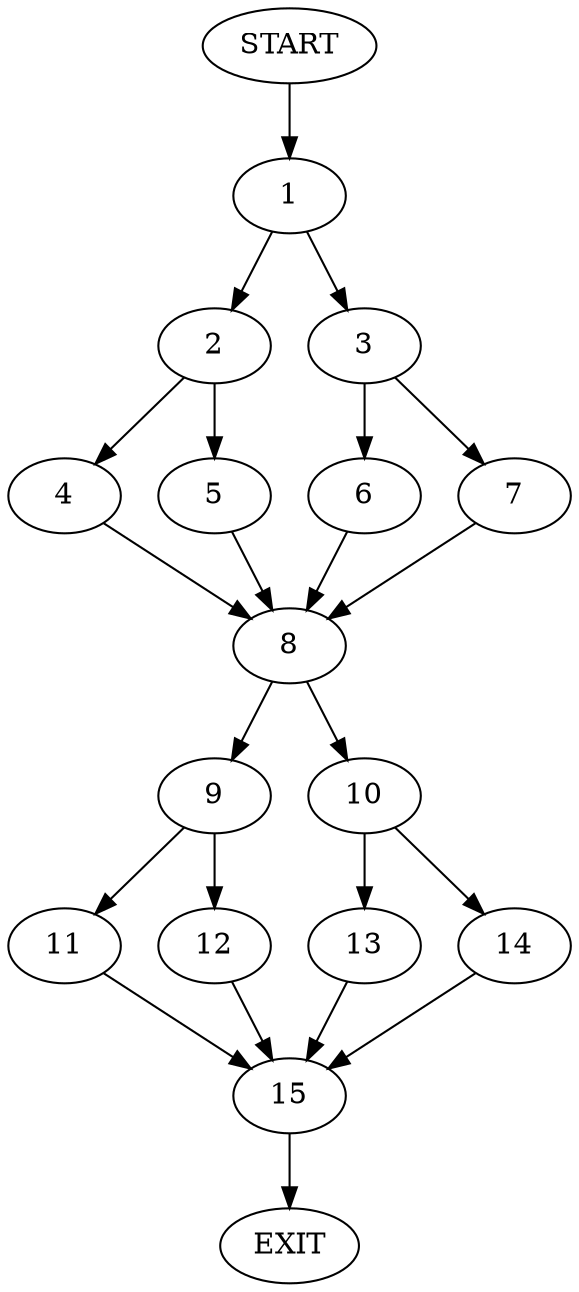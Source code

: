 digraph {
0 [label="START"]
16 [label="EXIT"]
0 -> 1
1 -> 2
1 -> 3
2 -> 4
2 -> 5
3 -> 6
3 -> 7
4 -> 8
5 -> 8
8 -> 9
8 -> 10
6 -> 8
7 -> 8
9 -> 11
9 -> 12
10 -> 13
10 -> 14
14 -> 15
13 -> 15
15 -> 16
11 -> 15
12 -> 15
}
